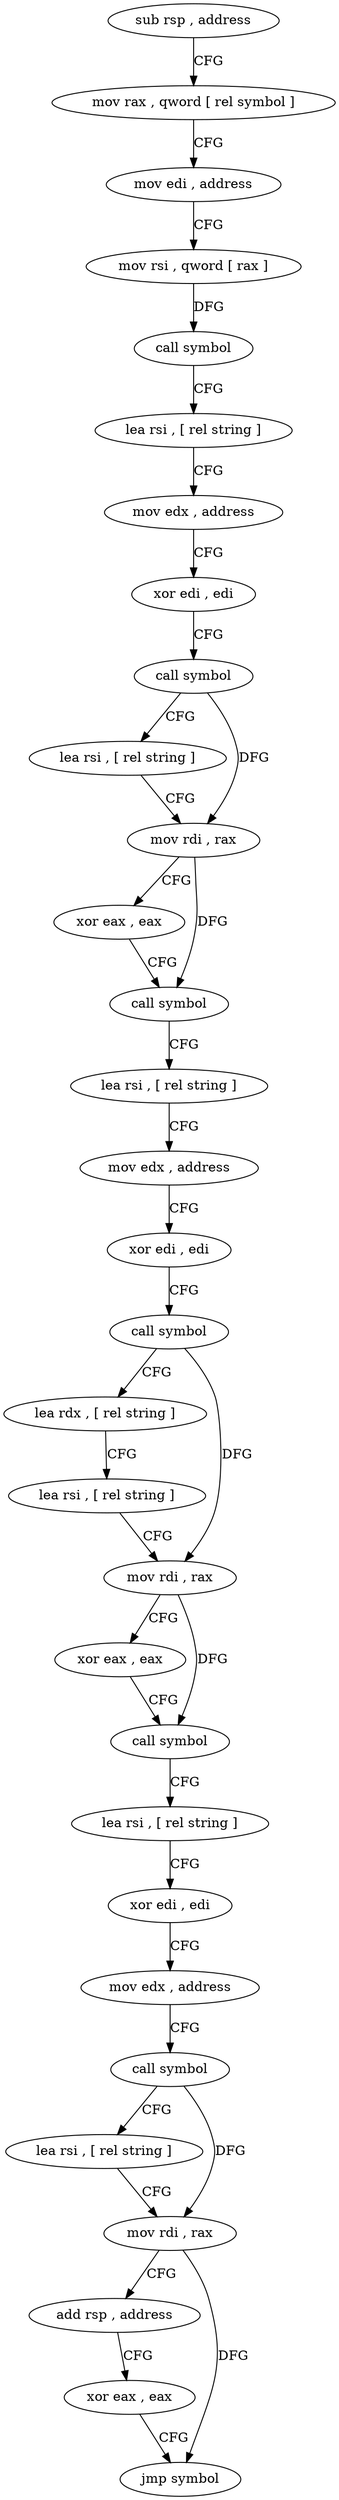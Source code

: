digraph "func" {
"284560" [label = "sub rsp , address" ]
"284564" [label = "mov rax , qword [ rel symbol ]" ]
"284571" [label = "mov edi , address" ]
"284576" [label = "mov rsi , qword [ rax ]" ]
"284579" [label = "call symbol" ]
"284584" [label = "lea rsi , [ rel string ]" ]
"284591" [label = "mov edx , address" ]
"284596" [label = "xor edi , edi" ]
"284598" [label = "call symbol" ]
"284603" [label = "lea rsi , [ rel string ]" ]
"284610" [label = "mov rdi , rax" ]
"284613" [label = "xor eax , eax" ]
"284615" [label = "call symbol" ]
"284620" [label = "lea rsi , [ rel string ]" ]
"284627" [label = "mov edx , address" ]
"284632" [label = "xor edi , edi" ]
"284634" [label = "call symbol" ]
"284639" [label = "lea rdx , [ rel string ]" ]
"284646" [label = "lea rsi , [ rel string ]" ]
"284653" [label = "mov rdi , rax" ]
"284656" [label = "xor eax , eax" ]
"284658" [label = "call symbol" ]
"284663" [label = "lea rsi , [ rel string ]" ]
"284670" [label = "xor edi , edi" ]
"284672" [label = "mov edx , address" ]
"284677" [label = "call symbol" ]
"284682" [label = "lea rsi , [ rel string ]" ]
"284689" [label = "mov rdi , rax" ]
"284692" [label = "add rsp , address" ]
"284696" [label = "xor eax , eax" ]
"284698" [label = "jmp symbol" ]
"284560" -> "284564" [ label = "CFG" ]
"284564" -> "284571" [ label = "CFG" ]
"284571" -> "284576" [ label = "CFG" ]
"284576" -> "284579" [ label = "DFG" ]
"284579" -> "284584" [ label = "CFG" ]
"284584" -> "284591" [ label = "CFG" ]
"284591" -> "284596" [ label = "CFG" ]
"284596" -> "284598" [ label = "CFG" ]
"284598" -> "284603" [ label = "CFG" ]
"284598" -> "284610" [ label = "DFG" ]
"284603" -> "284610" [ label = "CFG" ]
"284610" -> "284613" [ label = "CFG" ]
"284610" -> "284615" [ label = "DFG" ]
"284613" -> "284615" [ label = "CFG" ]
"284615" -> "284620" [ label = "CFG" ]
"284620" -> "284627" [ label = "CFG" ]
"284627" -> "284632" [ label = "CFG" ]
"284632" -> "284634" [ label = "CFG" ]
"284634" -> "284639" [ label = "CFG" ]
"284634" -> "284653" [ label = "DFG" ]
"284639" -> "284646" [ label = "CFG" ]
"284646" -> "284653" [ label = "CFG" ]
"284653" -> "284656" [ label = "CFG" ]
"284653" -> "284658" [ label = "DFG" ]
"284656" -> "284658" [ label = "CFG" ]
"284658" -> "284663" [ label = "CFG" ]
"284663" -> "284670" [ label = "CFG" ]
"284670" -> "284672" [ label = "CFG" ]
"284672" -> "284677" [ label = "CFG" ]
"284677" -> "284682" [ label = "CFG" ]
"284677" -> "284689" [ label = "DFG" ]
"284682" -> "284689" [ label = "CFG" ]
"284689" -> "284692" [ label = "CFG" ]
"284689" -> "284698" [ label = "DFG" ]
"284692" -> "284696" [ label = "CFG" ]
"284696" -> "284698" [ label = "CFG" ]
}
